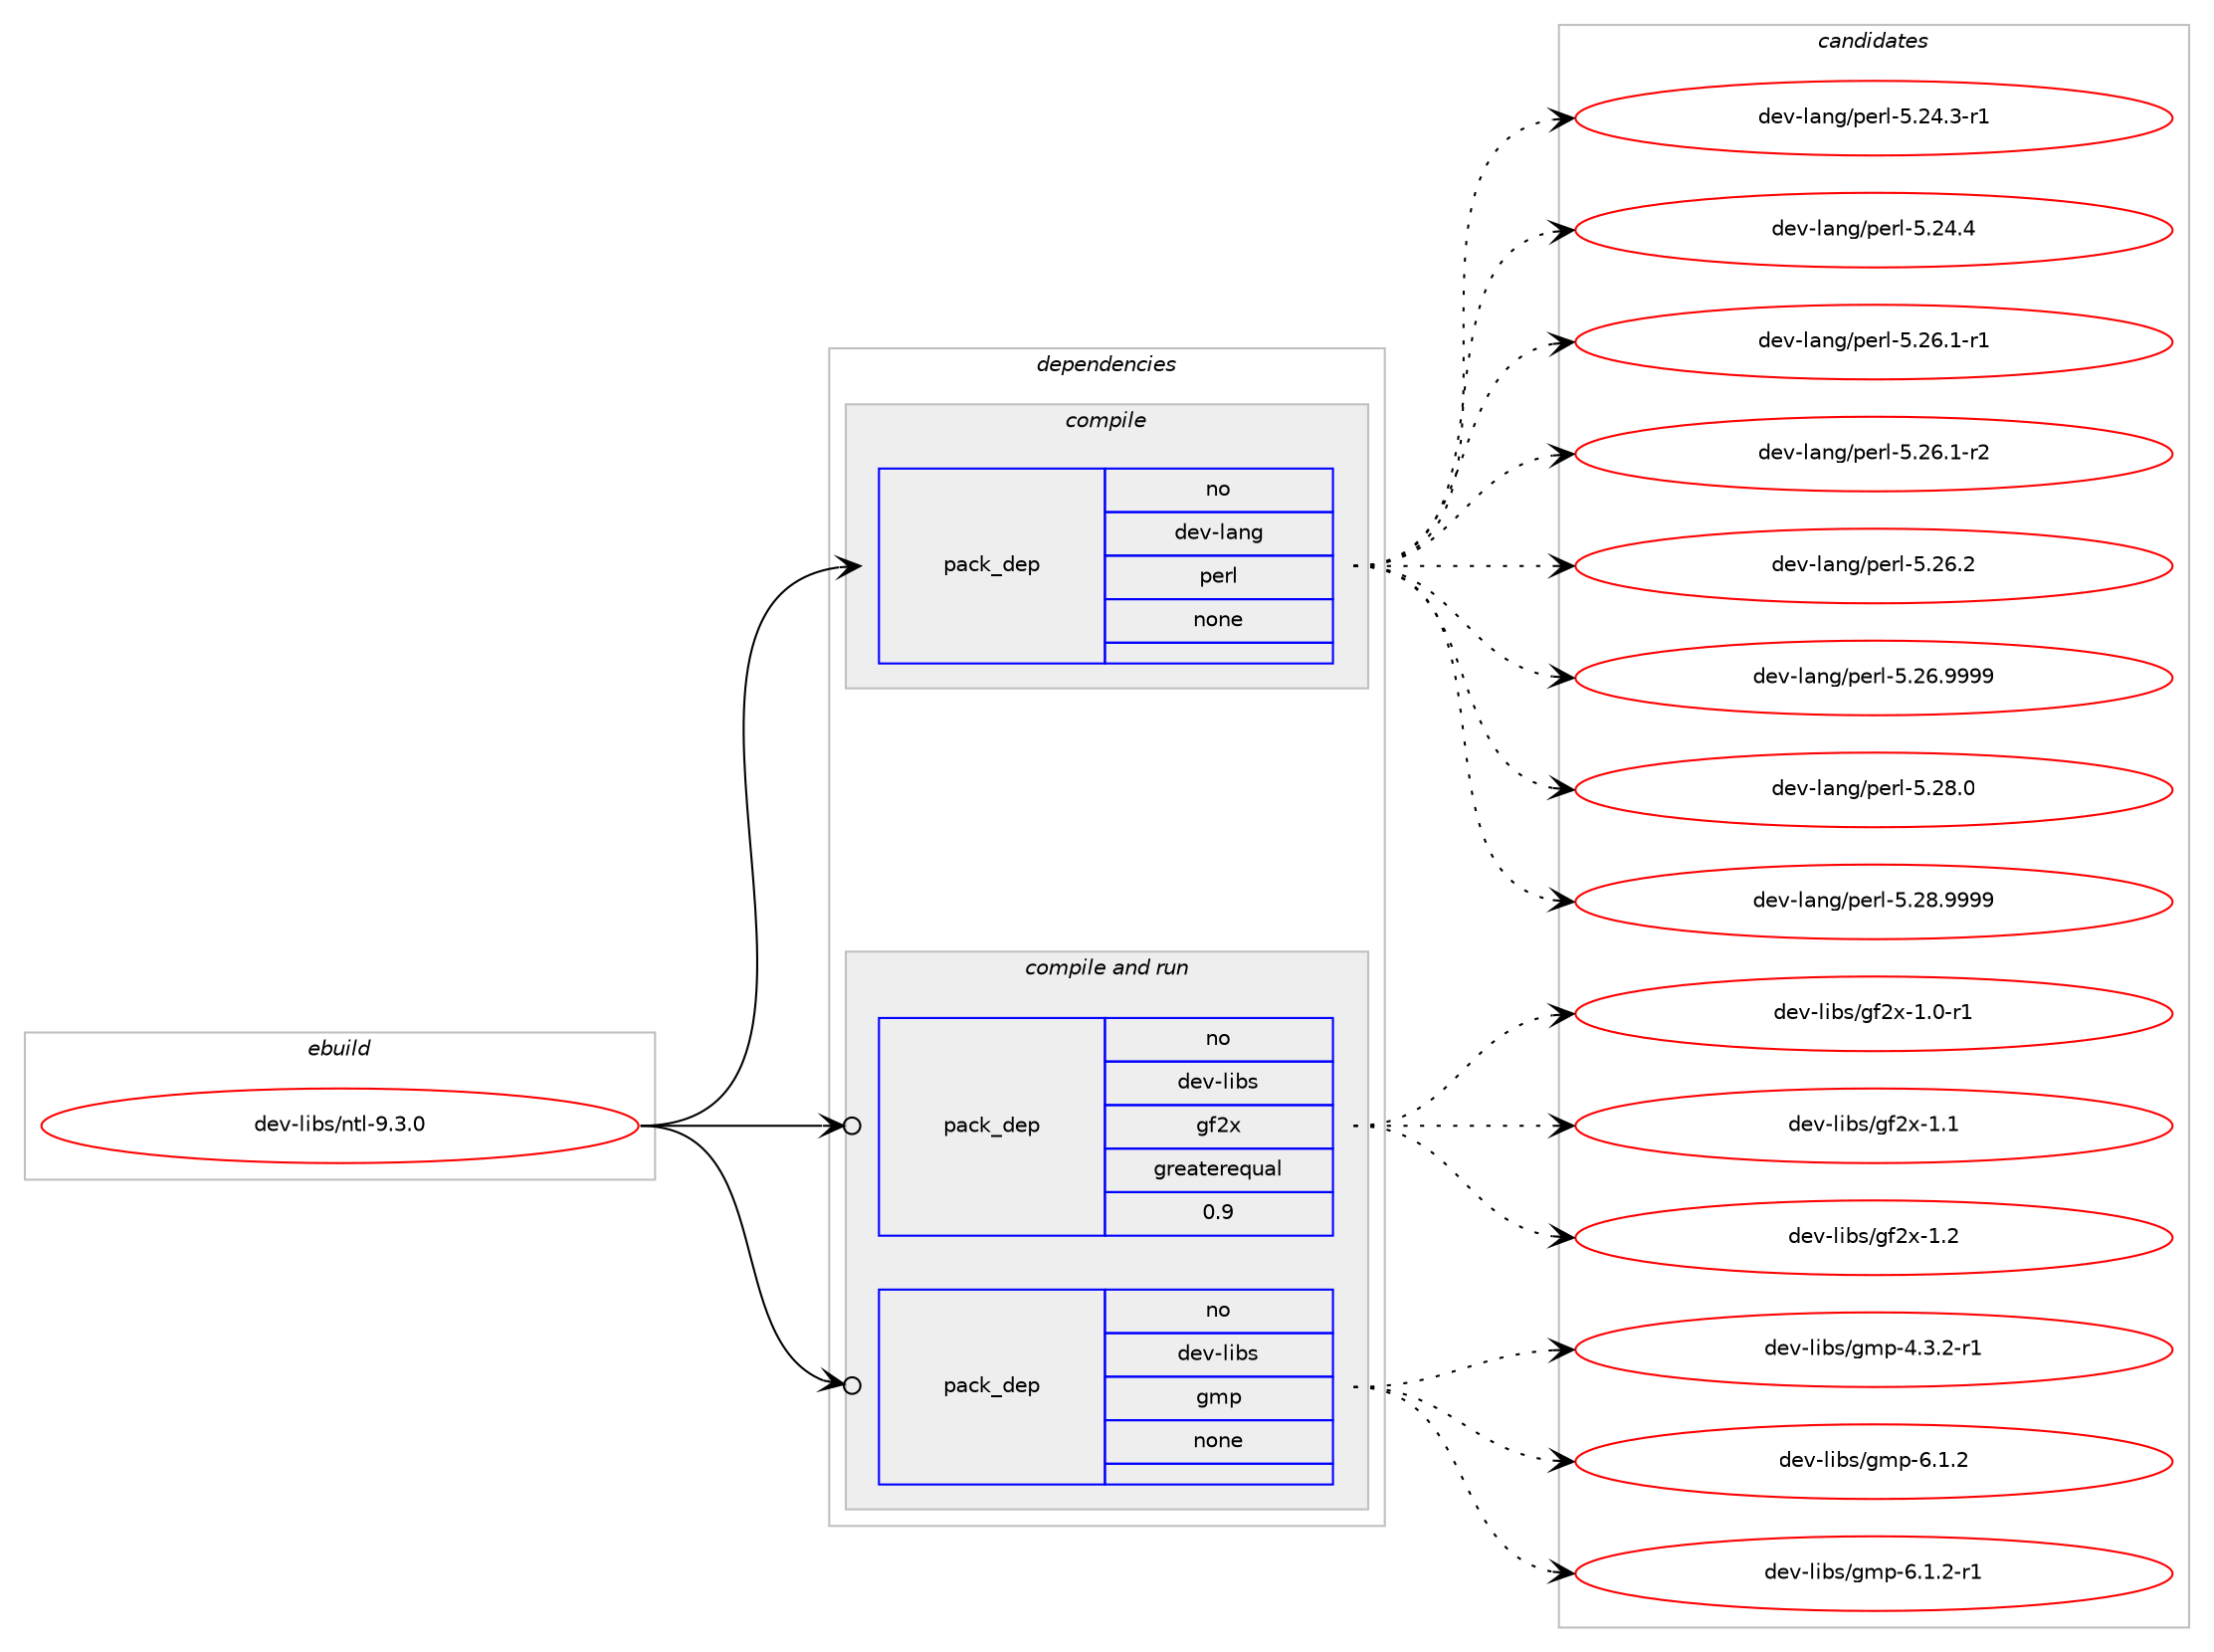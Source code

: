 digraph prolog {

# *************
# Graph options
# *************

newrank=true;
concentrate=true;
compound=true;
graph [rankdir=LR,fontname=Helvetica,fontsize=10,ranksep=1.5];#, ranksep=2.5, nodesep=0.2];
edge  [arrowhead=vee];
node  [fontname=Helvetica,fontsize=10];

# **********
# The ebuild
# **********

subgraph cluster_leftcol {
color=gray;
rank=same;
label=<<i>ebuild</i>>;
id [label="dev-libs/ntl-9.3.0", color=red, width=4, href="../dev-libs/ntl-9.3.0.svg"];
}

# ****************
# The dependencies
# ****************

subgraph cluster_midcol {
color=gray;
label=<<i>dependencies</i>>;
subgraph cluster_compile {
fillcolor="#eeeeee";
style=filled;
label=<<i>compile</i>>;
subgraph pack981439 {
dependency1371078 [label=<<TABLE BORDER="0" CELLBORDER="1" CELLSPACING="0" CELLPADDING="4" WIDTH="220"><TR><TD ROWSPAN="6" CELLPADDING="30">pack_dep</TD></TR><TR><TD WIDTH="110">no</TD></TR><TR><TD>dev-lang</TD></TR><TR><TD>perl</TD></TR><TR><TD>none</TD></TR><TR><TD></TD></TR></TABLE>>, shape=none, color=blue];
}
id:e -> dependency1371078:w [weight=20,style="solid",arrowhead="vee"];
}
subgraph cluster_compileandrun {
fillcolor="#eeeeee";
style=filled;
label=<<i>compile and run</i>>;
subgraph pack981440 {
dependency1371079 [label=<<TABLE BORDER="0" CELLBORDER="1" CELLSPACING="0" CELLPADDING="4" WIDTH="220"><TR><TD ROWSPAN="6" CELLPADDING="30">pack_dep</TD></TR><TR><TD WIDTH="110">no</TD></TR><TR><TD>dev-libs</TD></TR><TR><TD>gf2x</TD></TR><TR><TD>greaterequal</TD></TR><TR><TD>0.9</TD></TR></TABLE>>, shape=none, color=blue];
}
id:e -> dependency1371079:w [weight=20,style="solid",arrowhead="odotvee"];
subgraph pack981441 {
dependency1371080 [label=<<TABLE BORDER="0" CELLBORDER="1" CELLSPACING="0" CELLPADDING="4" WIDTH="220"><TR><TD ROWSPAN="6" CELLPADDING="30">pack_dep</TD></TR><TR><TD WIDTH="110">no</TD></TR><TR><TD>dev-libs</TD></TR><TR><TD>gmp</TD></TR><TR><TD>none</TD></TR><TR><TD></TD></TR></TABLE>>, shape=none, color=blue];
}
id:e -> dependency1371080:w [weight=20,style="solid",arrowhead="odotvee"];
}
subgraph cluster_run {
fillcolor="#eeeeee";
style=filled;
label=<<i>run</i>>;
}
}

# **************
# The candidates
# **************

subgraph cluster_choices {
rank=same;
color=gray;
label=<<i>candidates</i>>;

subgraph choice981439 {
color=black;
nodesep=1;
choice100101118451089711010347112101114108455346505246514511449 [label="dev-lang/perl-5.24.3-r1", color=red, width=4,href="../dev-lang/perl-5.24.3-r1.svg"];
choice10010111845108971101034711210111410845534650524652 [label="dev-lang/perl-5.24.4", color=red, width=4,href="../dev-lang/perl-5.24.4.svg"];
choice100101118451089711010347112101114108455346505446494511449 [label="dev-lang/perl-5.26.1-r1", color=red, width=4,href="../dev-lang/perl-5.26.1-r1.svg"];
choice100101118451089711010347112101114108455346505446494511450 [label="dev-lang/perl-5.26.1-r2", color=red, width=4,href="../dev-lang/perl-5.26.1-r2.svg"];
choice10010111845108971101034711210111410845534650544650 [label="dev-lang/perl-5.26.2", color=red, width=4,href="../dev-lang/perl-5.26.2.svg"];
choice10010111845108971101034711210111410845534650544657575757 [label="dev-lang/perl-5.26.9999", color=red, width=4,href="../dev-lang/perl-5.26.9999.svg"];
choice10010111845108971101034711210111410845534650564648 [label="dev-lang/perl-5.28.0", color=red, width=4,href="../dev-lang/perl-5.28.0.svg"];
choice10010111845108971101034711210111410845534650564657575757 [label="dev-lang/perl-5.28.9999", color=red, width=4,href="../dev-lang/perl-5.28.9999.svg"];
dependency1371078:e -> choice100101118451089711010347112101114108455346505246514511449:w [style=dotted,weight="100"];
dependency1371078:e -> choice10010111845108971101034711210111410845534650524652:w [style=dotted,weight="100"];
dependency1371078:e -> choice100101118451089711010347112101114108455346505446494511449:w [style=dotted,weight="100"];
dependency1371078:e -> choice100101118451089711010347112101114108455346505446494511450:w [style=dotted,weight="100"];
dependency1371078:e -> choice10010111845108971101034711210111410845534650544650:w [style=dotted,weight="100"];
dependency1371078:e -> choice10010111845108971101034711210111410845534650544657575757:w [style=dotted,weight="100"];
dependency1371078:e -> choice10010111845108971101034711210111410845534650564648:w [style=dotted,weight="100"];
dependency1371078:e -> choice10010111845108971101034711210111410845534650564657575757:w [style=dotted,weight="100"];
}
subgraph choice981440 {
color=black;
nodesep=1;
choice10010111845108105981154710310250120454946484511449 [label="dev-libs/gf2x-1.0-r1", color=red, width=4,href="../dev-libs/gf2x-1.0-r1.svg"];
choice1001011184510810598115471031025012045494649 [label="dev-libs/gf2x-1.1", color=red, width=4,href="../dev-libs/gf2x-1.1.svg"];
choice1001011184510810598115471031025012045494650 [label="dev-libs/gf2x-1.2", color=red, width=4,href="../dev-libs/gf2x-1.2.svg"];
dependency1371079:e -> choice10010111845108105981154710310250120454946484511449:w [style=dotted,weight="100"];
dependency1371079:e -> choice1001011184510810598115471031025012045494649:w [style=dotted,weight="100"];
dependency1371079:e -> choice1001011184510810598115471031025012045494650:w [style=dotted,weight="100"];
}
subgraph choice981441 {
color=black;
nodesep=1;
choice1001011184510810598115471031091124552465146504511449 [label="dev-libs/gmp-4.3.2-r1", color=red, width=4,href="../dev-libs/gmp-4.3.2-r1.svg"];
choice100101118451081059811547103109112455446494650 [label="dev-libs/gmp-6.1.2", color=red, width=4,href="../dev-libs/gmp-6.1.2.svg"];
choice1001011184510810598115471031091124554464946504511449 [label="dev-libs/gmp-6.1.2-r1", color=red, width=4,href="../dev-libs/gmp-6.1.2-r1.svg"];
dependency1371080:e -> choice1001011184510810598115471031091124552465146504511449:w [style=dotted,weight="100"];
dependency1371080:e -> choice100101118451081059811547103109112455446494650:w [style=dotted,weight="100"];
dependency1371080:e -> choice1001011184510810598115471031091124554464946504511449:w [style=dotted,weight="100"];
}
}

}
